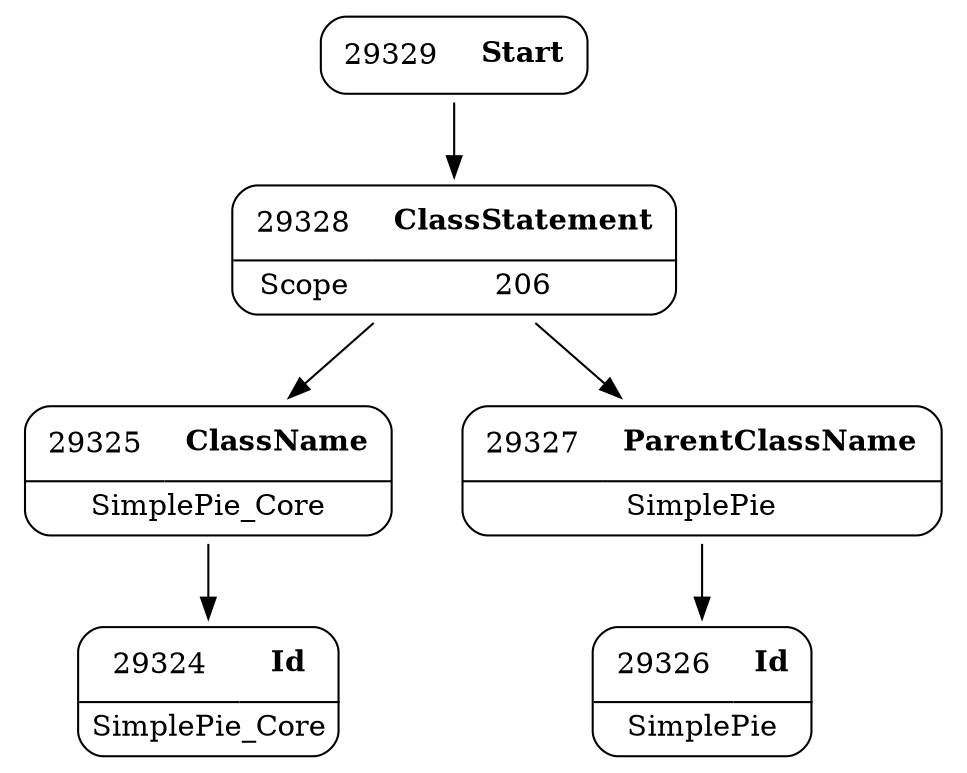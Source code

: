 digraph ast {
node [shape=none];
29328 [label=<<TABLE border='1' cellspacing='0' cellpadding='10' style='rounded' ><TR><TD border='0'>29328</TD><TD border='0'><B>ClassStatement</B></TD></TR><HR/><TR><TD border='0' cellpadding='5'>Scope</TD><TD border='0' cellpadding='5'>206</TD></TR></TABLE>>];
29328 -> 29325 [weight=2];
29328 -> 29327 [weight=2];
29329 [label=<<TABLE border='1' cellspacing='0' cellpadding='10' style='rounded' ><TR><TD border='0'>29329</TD><TD border='0'><B>Start</B></TD></TR></TABLE>>];
29329 -> 29328 [weight=2];
29324 [label=<<TABLE border='1' cellspacing='0' cellpadding='10' style='rounded' ><TR><TD border='0'>29324</TD><TD border='0'><B>Id</B></TD></TR><HR/><TR><TD border='0' cellpadding='5' colspan='2'>SimplePie_Core</TD></TR></TABLE>>];
29325 [label=<<TABLE border='1' cellspacing='0' cellpadding='10' style='rounded' ><TR><TD border='0'>29325</TD><TD border='0'><B>ClassName</B></TD></TR><HR/><TR><TD border='0' cellpadding='5' colspan='2'>SimplePie_Core</TD></TR></TABLE>>];
29325 -> 29324 [weight=2];
29326 [label=<<TABLE border='1' cellspacing='0' cellpadding='10' style='rounded' ><TR><TD border='0'>29326</TD><TD border='0'><B>Id</B></TD></TR><HR/><TR><TD border='0' cellpadding='5' colspan='2'>SimplePie</TD></TR></TABLE>>];
29327 [label=<<TABLE border='1' cellspacing='0' cellpadding='10' style='rounded' ><TR><TD border='0'>29327</TD><TD border='0'><B>ParentClassName</B></TD></TR><HR/><TR><TD border='0' cellpadding='5' colspan='2'>SimplePie</TD></TR></TABLE>>];
29327 -> 29326 [weight=2];
}
